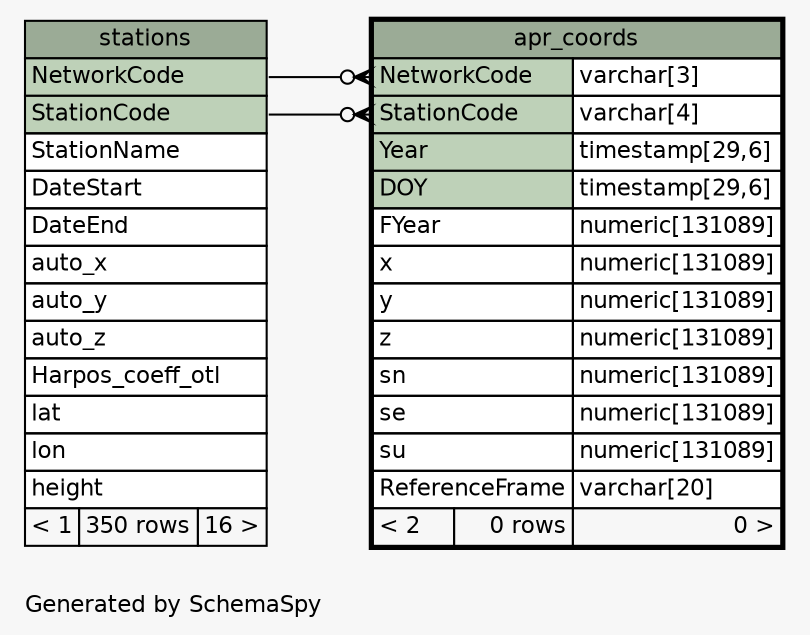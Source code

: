 // dot 2.36.0 on Linux 4.4.0-59-generic
// SchemaSpy rev 590
digraph "oneDegreeRelationshipsDiagram" {
  graph [
    rankdir="RL"
    bgcolor="#f7f7f7"
    label="\nGenerated by SchemaSpy"
    labeljust="l"
    nodesep="0.18"
    ranksep="0.46"
    fontname="Helvetica"
    fontsize="11"
  ];
  node [
    fontname="Helvetica"
    fontsize="11"
    shape="plaintext"
  ];
  edge [
    arrowsize="0.8"
  ];
  "apr_coords":"NetworkCode":w -> "stations":"NetworkCode":e [arrowhead=none dir=back arrowtail=crowodot];
  "apr_coords":"StationCode":w -> "stations":"StationCode":e [arrowhead=none dir=back arrowtail=crowodot];
  "apr_coords" [
    label=<
    <TABLE BORDER="2" CELLBORDER="1" CELLSPACING="0" BGCOLOR="#ffffff">
      <TR><TD COLSPAN="3" BGCOLOR="#9bab96" ALIGN="CENTER">apr_coords</TD></TR>
      <TR><TD PORT="NetworkCode" COLSPAN="2" BGCOLOR="#bed1b8" ALIGN="LEFT">NetworkCode</TD><TD PORT="NetworkCode.type" ALIGN="LEFT">varchar[3]</TD></TR>
      <TR><TD PORT="StationCode" COLSPAN="2" BGCOLOR="#bed1b8" ALIGN="LEFT">StationCode</TD><TD PORT="StationCode.type" ALIGN="LEFT">varchar[4]</TD></TR>
      <TR><TD PORT="Year" COLSPAN="2" BGCOLOR="#bed1b8" ALIGN="LEFT">Year</TD><TD PORT="Year.type" ALIGN="LEFT">timestamp[29,6]</TD></TR>
      <TR><TD PORT="DOY" COLSPAN="2" BGCOLOR="#bed1b8" ALIGN="LEFT">DOY</TD><TD PORT="DOY.type" ALIGN="LEFT">timestamp[29,6]</TD></TR>
      <TR><TD PORT="FYear" COLSPAN="2" ALIGN="LEFT">FYear</TD><TD PORT="FYear.type" ALIGN="LEFT">numeric[131089]</TD></TR>
      <TR><TD PORT="x" COLSPAN="2" ALIGN="LEFT">x</TD><TD PORT="x.type" ALIGN="LEFT">numeric[131089]</TD></TR>
      <TR><TD PORT="y" COLSPAN="2" ALIGN="LEFT">y</TD><TD PORT="y.type" ALIGN="LEFT">numeric[131089]</TD></TR>
      <TR><TD PORT="z" COLSPAN="2" ALIGN="LEFT">z</TD><TD PORT="z.type" ALIGN="LEFT">numeric[131089]</TD></TR>
      <TR><TD PORT="sn" COLSPAN="2" ALIGN="LEFT">sn</TD><TD PORT="sn.type" ALIGN="LEFT">numeric[131089]</TD></TR>
      <TR><TD PORT="se" COLSPAN="2" ALIGN="LEFT">se</TD><TD PORT="se.type" ALIGN="LEFT">numeric[131089]</TD></TR>
      <TR><TD PORT="su" COLSPAN="2" ALIGN="LEFT">su</TD><TD PORT="su.type" ALIGN="LEFT">numeric[131089]</TD></TR>
      <TR><TD PORT="ReferenceFrame" COLSPAN="2" ALIGN="LEFT">ReferenceFrame</TD><TD PORT="ReferenceFrame.type" ALIGN="LEFT">varchar[20]</TD></TR>
      <TR><TD ALIGN="LEFT" BGCOLOR="#f7f7f7">&lt; 2</TD><TD ALIGN="RIGHT" BGCOLOR="#f7f7f7">0 rows</TD><TD ALIGN="RIGHT" BGCOLOR="#f7f7f7">0 &gt;</TD></TR>
    </TABLE>>
    URL="apr_coords.html"
    tooltip="apr_coords"
  ];
  "stations" [
    label=<
    <TABLE BORDER="0" CELLBORDER="1" CELLSPACING="0" BGCOLOR="#ffffff">
      <TR><TD COLSPAN="3" BGCOLOR="#9bab96" ALIGN="CENTER">stations</TD></TR>
      <TR><TD PORT="NetworkCode" COLSPAN="3" BGCOLOR="#bed1b8" ALIGN="LEFT">NetworkCode</TD></TR>
      <TR><TD PORT="StationCode" COLSPAN="3" BGCOLOR="#bed1b8" ALIGN="LEFT">StationCode</TD></TR>
      <TR><TD PORT="StationName" COLSPAN="3" ALIGN="LEFT">StationName</TD></TR>
      <TR><TD PORT="DateStart" COLSPAN="3" ALIGN="LEFT">DateStart</TD></TR>
      <TR><TD PORT="DateEnd" COLSPAN="3" ALIGN="LEFT">DateEnd</TD></TR>
      <TR><TD PORT="auto_x" COLSPAN="3" ALIGN="LEFT">auto_x</TD></TR>
      <TR><TD PORT="auto_y" COLSPAN="3" ALIGN="LEFT">auto_y</TD></TR>
      <TR><TD PORT="auto_z" COLSPAN="3" ALIGN="LEFT">auto_z</TD></TR>
      <TR><TD PORT="Harpos_coeff_otl" COLSPAN="3" ALIGN="LEFT">Harpos_coeff_otl</TD></TR>
      <TR><TD PORT="lat" COLSPAN="3" ALIGN="LEFT">lat</TD></TR>
      <TR><TD PORT="lon" COLSPAN="3" ALIGN="LEFT">lon</TD></TR>
      <TR><TD PORT="height" COLSPAN="3" ALIGN="LEFT">height</TD></TR>
      <TR><TD ALIGN="LEFT" BGCOLOR="#f7f7f7">&lt; 1</TD><TD ALIGN="RIGHT" BGCOLOR="#f7f7f7">350 rows</TD><TD ALIGN="RIGHT" BGCOLOR="#f7f7f7">16 &gt;</TD></TR>
    </TABLE>>
    URL="stations.html"
    tooltip="stations"
  ];
}
